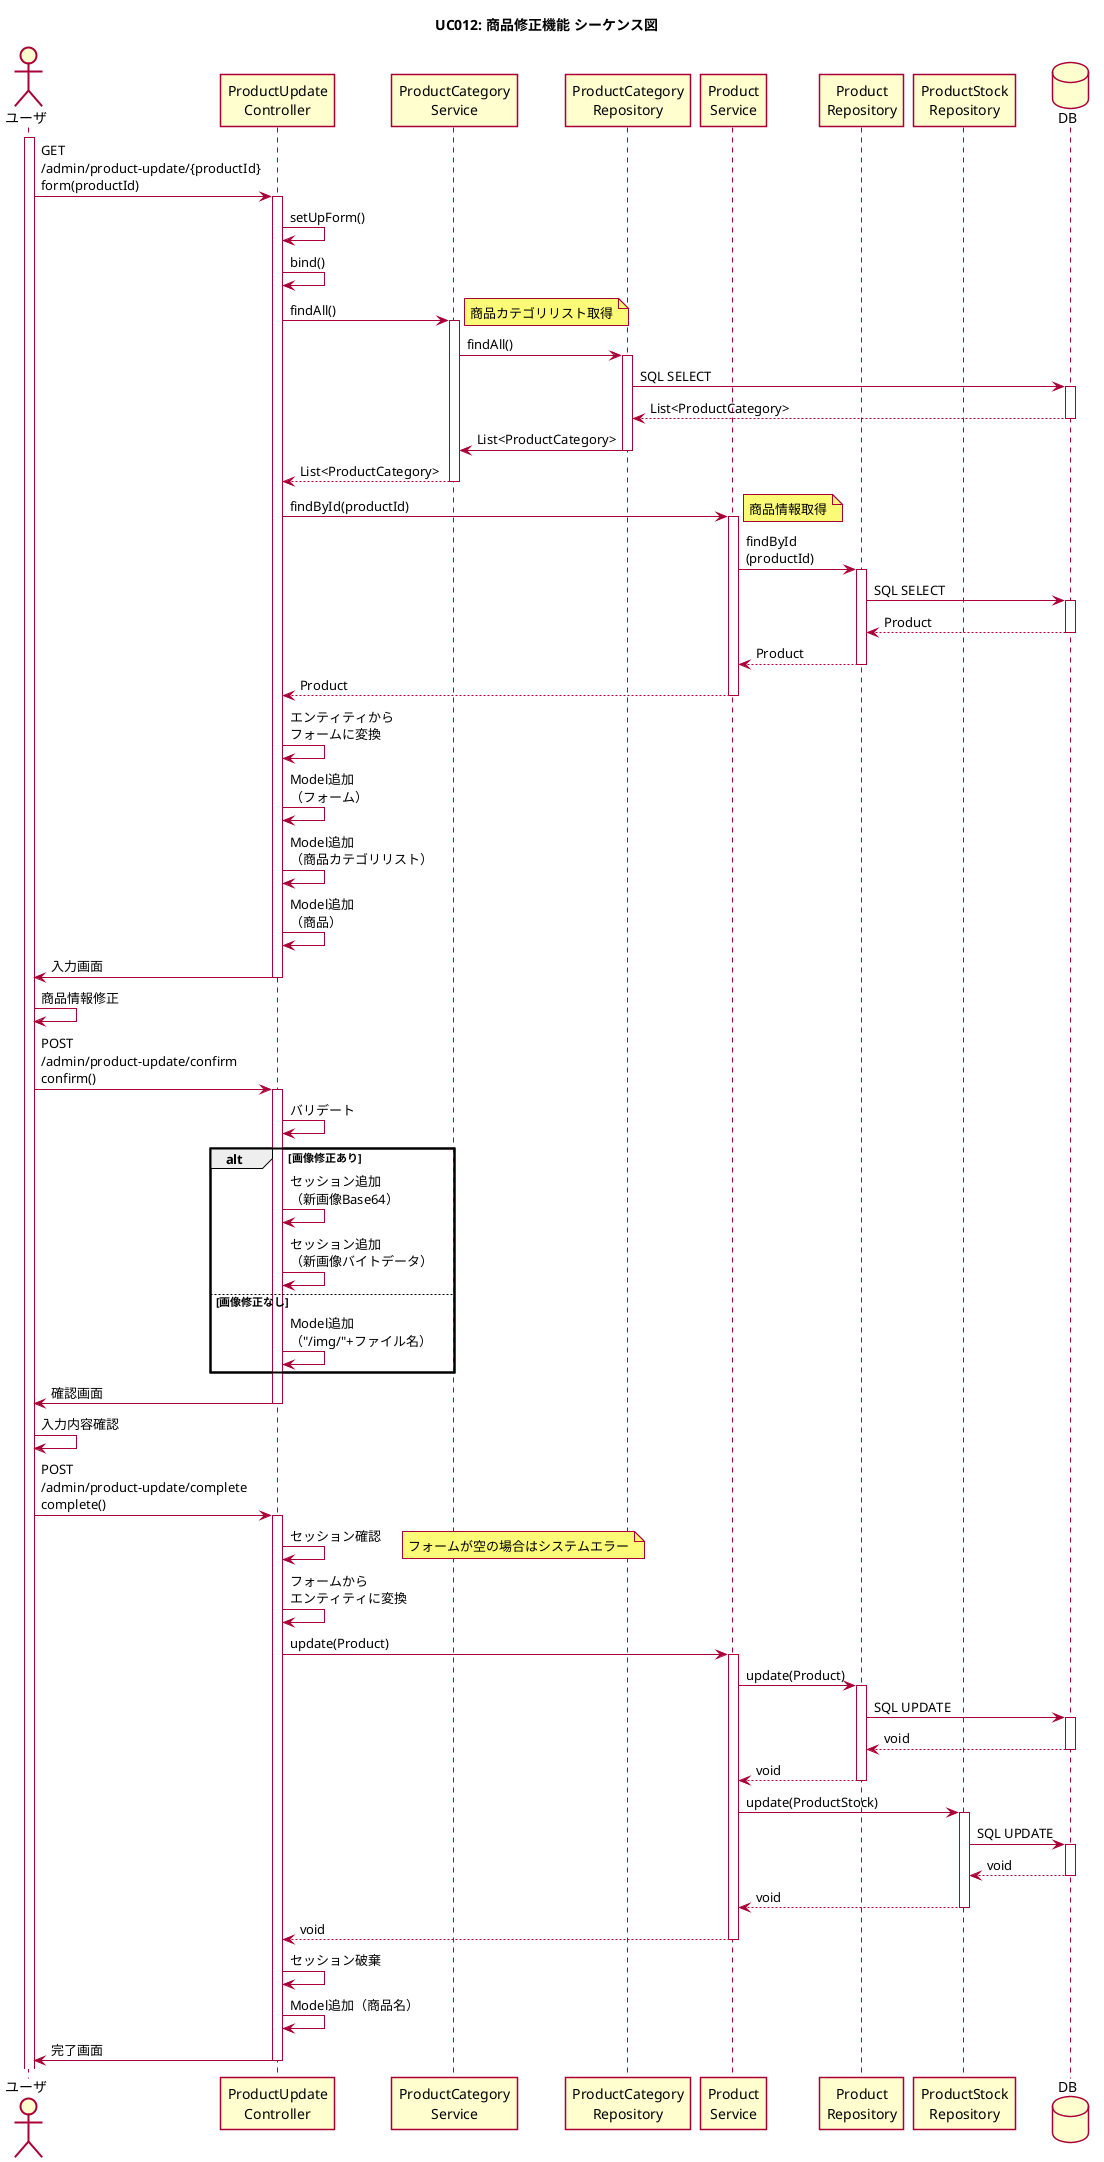 @startuml

skin rose
title UC012: 商品修正機能 シーケンス図
skinparam shadowing false
actor "ユーザ" as user
activate user
participant "ProductUpdate\nController" as ctrl
participant "ProductCategory\nService" as svc1
participant "ProductCategory\nRepository" as repo1
participant "Product\nService" as svc2
participant "Product\nRepository" as repo2
participant "ProductStock\nRepository" as repo3
database DB as db

' 入力画面
user -> ctrl ++ : GET\n/admin/product-update/{productId}\nform(productId)
ctrl -> ctrl : setUpForm()
ctrl -> ctrl : bind()
ctrl -> svc1 ++ : findAll()
note right: 商品カテゴリリスト取得
svc1 -> repo1 ++ : findAll()
repo1 -> db ++ : SQL SELECT
db --> repo1 -- : List<ProductCategory>
repo1 -> svc1 -- : List<ProductCategory>
svc1 --> ctrl -- : List<ProductCategory>
ctrl -> svc2 ++ : findById(productId)
note right: 商品情報取得
svc2 -> repo2 ++ : findById\n(productId)
repo2 -> db ++ : SQL SELECT
db --> repo2 -- : Product
repo2 --> svc2 -- : Product
svc2 --> ctrl -- : Product
ctrl -> ctrl : エンティティから\nフォームに変換
ctrl -> ctrl : Model追加\n（フォーム）
ctrl -> ctrl : Model追加\n（商品カテゴリリスト）
ctrl -> ctrl : Model追加\n（商品）
ctrl -> user -- : 入力画面

' 確認画面
user -> user : 商品情報修正
user -> ctrl ++ : POST\n/admin/product-update/confirm\nconfirm()
ctrl -> ctrl : バリデート
alt 画像修正あり
    ctrl -> ctrl : セッション追加\n（新画像Base64）
    ctrl -> ctrl : セッション追加\n（新画像バイトデータ）
else 画像修正なし
    ctrl -> ctrl : Model追加\n（"/img/"+ファイル名）
end
ctrl -> user -- : 確認画面

' 完了画面
user -> user : 入力内容確認
user -> ctrl ++ : POST\n/admin/product-update/complete\ncomplete()
ctrl -> ctrl : セッション確認
note right: フォームが空の場合はシステムエラー
ctrl -> ctrl : フォームから\nエンティティに変換
ctrl -> svc2 ++ : update(Product)
svc2 -> repo2 ++ : update(Product)
repo2 -> db ++ : SQL UPDATE
db --> repo2 -- : void
repo2 --> svc2 -- : void
svc2 -> repo3 ++ : update(ProductStock)
repo3 -> db ++ : SQL UPDATE
db --> repo3 -- : void
repo3 --> svc2 -- : void
svc2 --> ctrl -- : void
ctrl -> ctrl : セッション破棄
ctrl -> ctrl : Model追加（商品名）
ctrl -> user -- : 完了画面

@enduml